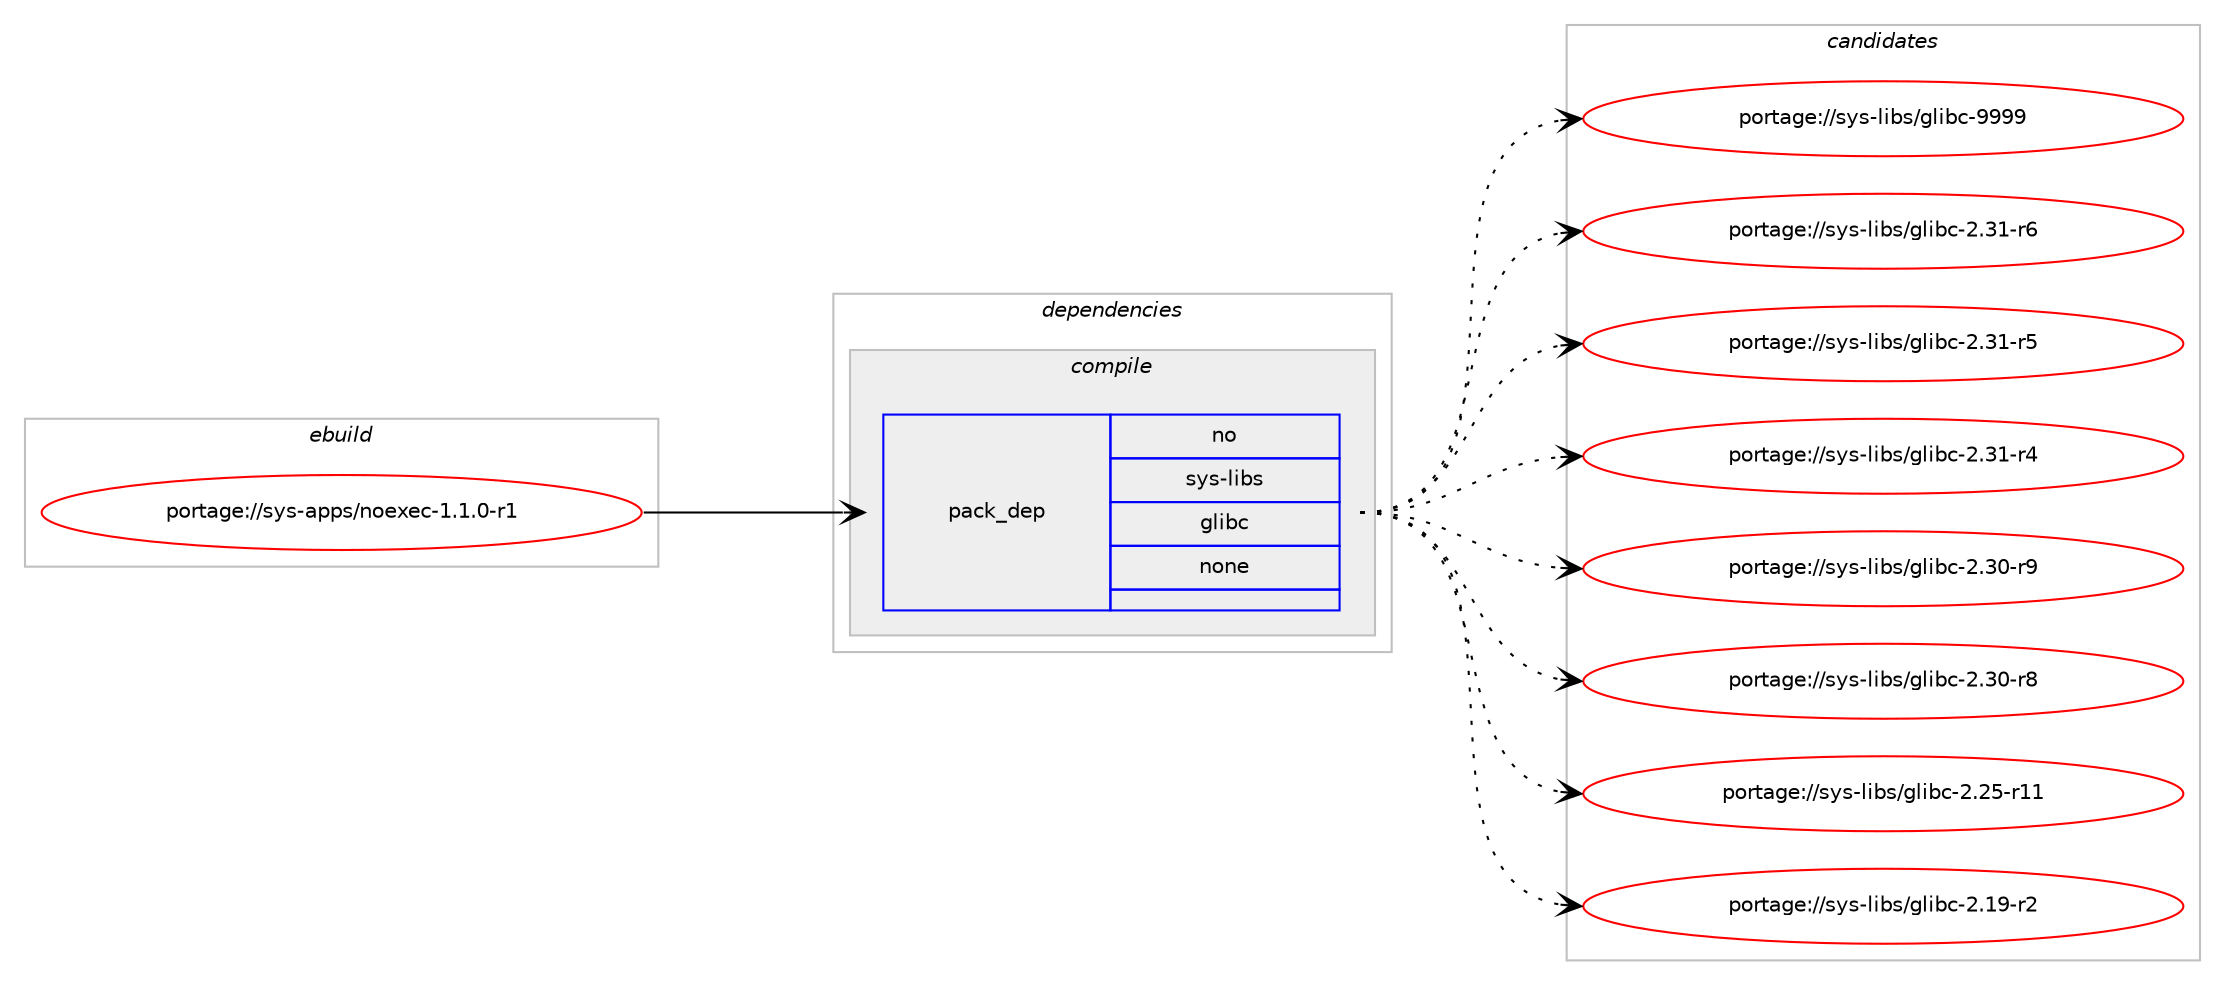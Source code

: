 digraph prolog {

# *************
# Graph options
# *************

newrank=true;
concentrate=true;
compound=true;
graph [rankdir=LR,fontname=Helvetica,fontsize=10,ranksep=1.5];#, ranksep=2.5, nodesep=0.2];
edge  [arrowhead=vee];
node  [fontname=Helvetica,fontsize=10];

# **********
# The ebuild
# **********

subgraph cluster_leftcol {
color=gray;
rank=same;
label=<<i>ebuild</i>>;
id [label="portage://sys-apps/noexec-1.1.0-r1", color=red, width=4, href="../sys-apps/noexec-1.1.0-r1.svg"];
}

# ****************
# The dependencies
# ****************

subgraph cluster_midcol {
color=gray;
label=<<i>dependencies</i>>;
subgraph cluster_compile {
fillcolor="#eeeeee";
style=filled;
label=<<i>compile</i>>;
subgraph pack2436 {
dependency2897 [label=<<TABLE BORDER="0" CELLBORDER="1" CELLSPACING="0" CELLPADDING="4" WIDTH="220"><TR><TD ROWSPAN="6" CELLPADDING="30">pack_dep</TD></TR><TR><TD WIDTH="110">no</TD></TR><TR><TD>sys-libs</TD></TR><TR><TD>glibc</TD></TR><TR><TD>none</TD></TR><TR><TD></TD></TR></TABLE>>, shape=none, color=blue];
}
id:e -> dependency2897:w [weight=20,style="solid",arrowhead="vee"];
}
subgraph cluster_compileandrun {
fillcolor="#eeeeee";
style=filled;
label=<<i>compile and run</i>>;
}
subgraph cluster_run {
fillcolor="#eeeeee";
style=filled;
label=<<i>run</i>>;
}
}

# **************
# The candidates
# **************

subgraph cluster_choices {
rank=same;
color=gray;
label=<<i>candidates</i>>;

subgraph choice2436 {
color=black;
nodesep=1;
choice11512111545108105981154710310810598994557575757 [label="portage://sys-libs/glibc-9999", color=red, width=4,href="../sys-libs/glibc-9999.svg"];
choice115121115451081059811547103108105989945504651494511454 [label="portage://sys-libs/glibc-2.31-r6", color=red, width=4,href="../sys-libs/glibc-2.31-r6.svg"];
choice115121115451081059811547103108105989945504651494511453 [label="portage://sys-libs/glibc-2.31-r5", color=red, width=4,href="../sys-libs/glibc-2.31-r5.svg"];
choice115121115451081059811547103108105989945504651494511452 [label="portage://sys-libs/glibc-2.31-r4", color=red, width=4,href="../sys-libs/glibc-2.31-r4.svg"];
choice115121115451081059811547103108105989945504651484511457 [label="portage://sys-libs/glibc-2.30-r9", color=red, width=4,href="../sys-libs/glibc-2.30-r9.svg"];
choice115121115451081059811547103108105989945504651484511456 [label="portage://sys-libs/glibc-2.30-r8", color=red, width=4,href="../sys-libs/glibc-2.30-r8.svg"];
choice11512111545108105981154710310810598994550465053451144949 [label="portage://sys-libs/glibc-2.25-r11", color=red, width=4,href="../sys-libs/glibc-2.25-r11.svg"];
choice115121115451081059811547103108105989945504649574511450 [label="portage://sys-libs/glibc-2.19-r2", color=red, width=4,href="../sys-libs/glibc-2.19-r2.svg"];
dependency2897:e -> choice11512111545108105981154710310810598994557575757:w [style=dotted,weight="100"];
dependency2897:e -> choice115121115451081059811547103108105989945504651494511454:w [style=dotted,weight="100"];
dependency2897:e -> choice115121115451081059811547103108105989945504651494511453:w [style=dotted,weight="100"];
dependency2897:e -> choice115121115451081059811547103108105989945504651494511452:w [style=dotted,weight="100"];
dependency2897:e -> choice115121115451081059811547103108105989945504651484511457:w [style=dotted,weight="100"];
dependency2897:e -> choice115121115451081059811547103108105989945504651484511456:w [style=dotted,weight="100"];
dependency2897:e -> choice11512111545108105981154710310810598994550465053451144949:w [style=dotted,weight="100"];
dependency2897:e -> choice115121115451081059811547103108105989945504649574511450:w [style=dotted,weight="100"];
}
}

}
